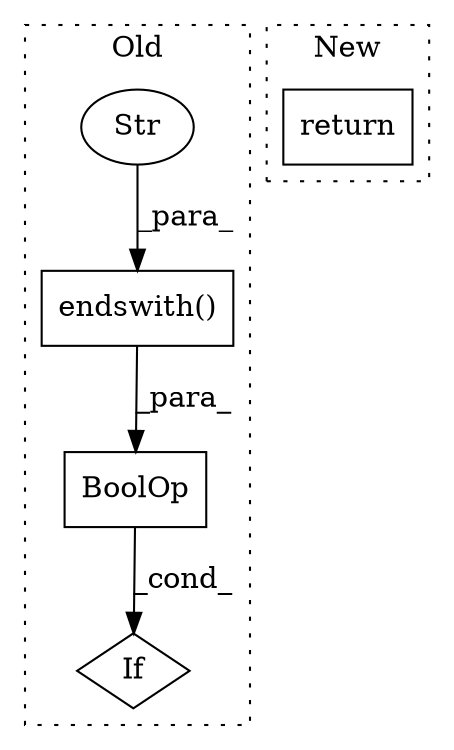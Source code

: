 digraph G {
subgraph cluster0 {
1 [label="endswith()" a="75" s="522,552" l="19,1" shape="box"];
3 [label="Str" a="66" s="541" l="11" shape="ellipse"];
4 [label="If" a="96" s="485" l="3" shape="diamond"];
5 [label="BoolOp" a="72" s="488" l="65" shape="box"];
label = "Old";
style="dotted";
}
subgraph cluster1 {
2 [label="return" a="93" s="1051" l="6" shape="box"];
label = "New";
style="dotted";
}
1 -> 5 [label="_para_"];
3 -> 1 [label="_para_"];
5 -> 4 [label="_cond_"];
}